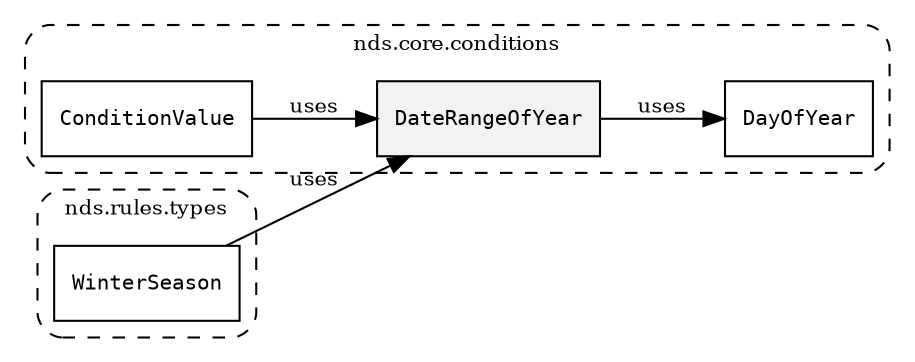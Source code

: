 /**
 * This dot file creates symbol collaboration diagram for DateRangeOfYear.
 */
digraph ZSERIO
{
    node [shape=box, fontsize=10];
    rankdir="LR";
    fontsize=10;
    tooltip="DateRangeOfYear collaboration diagram";

    subgraph "cluster_nds.core.conditions"
    {
        style="dashed, rounded";
        label="nds.core.conditions";
        tooltip="Package nds.core.conditions";
        href="../../../content/packages/nds.core.conditions.html#Package-nds-core-conditions";
        target="_parent";

        "DateRangeOfYear" [style="filled", fillcolor="#0000000D", target="_parent", label=<<font face="monospace"><table align="center" border="0" cellspacing="0" cellpadding="0"><tr><td href="../../../content/packages/nds.core.conditions.html#Structure-DateRangeOfYear" title="Structure defined in nds.core.conditions">DateRangeOfYear</td></tr></table></font>>];
        "DayOfYear" [target="_parent", label=<<font face="monospace"><table align="center" border="0" cellspacing="0" cellpadding="0"><tr><td href="../../../content/packages/nds.core.conditions.html#Structure-DayOfYear" title="Structure defined in nds.core.conditions">DayOfYear</td></tr></table></font>>];
        "ConditionValue" [target="_parent", label=<<font face="monospace"><table align="center" border="0" cellspacing="0" cellpadding="0"><tr><td href="../../../content/packages/nds.core.conditions.html#Choice-ConditionValue" title="Choice defined in nds.core.conditions">ConditionValue</td></tr></table></font>>];
    }

    subgraph "cluster_nds.rules.types"
    {
        style="dashed, rounded";
        label="nds.rules.types";
        tooltip="Package nds.rules.types";
        href="../../../content/packages/nds.rules.types.html#Package-nds-rules-types";
        target="_parent";

        "WinterSeason" [target="_parent", label=<<font face="monospace"><table align="center" border="0" cellspacing="0" cellpadding="0"><tr><td href="../../../content/packages/nds.rules.types.html#Subtype-WinterSeason" title="Subtype defined in nds.rules.types">WinterSeason</td></tr></table></font>>];
    }

    "DateRangeOfYear" -> "DayOfYear" [label="uses", fontsize=10];
    "ConditionValue" -> "DateRangeOfYear" [label="uses", fontsize=10];
    "WinterSeason" -> "DateRangeOfYear" [label="uses", fontsize=10];
}
